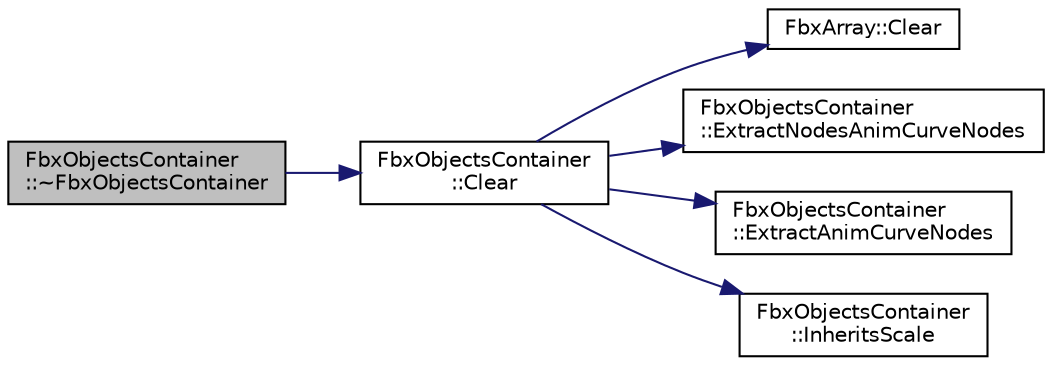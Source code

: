 digraph "FbxObjectsContainer::~FbxObjectsContainer"
{
  edge [fontname="Helvetica",fontsize="10",labelfontname="Helvetica",labelfontsize="10"];
  node [fontname="Helvetica",fontsize="10",shape=record];
  rankdir="LR";
  Node2 [label="FbxObjectsContainer\l::~FbxObjectsContainer",height=0.2,width=0.4,color="black", fillcolor="grey75", style="filled", fontcolor="black"];
  Node2 -> Node3 [color="midnightblue",fontsize="10",style="solid",fontname="Helvetica"];
  Node3 [label="FbxObjectsContainer\l::Clear",height=0.2,width=0.4,color="black", fillcolor="white", style="filled",URL="$class_fbx_objects_container.html#aef67efbc03df0eb8c643a680bab44737"];
  Node3 -> Node4 [color="midnightblue",fontsize="10",style="solid",fontname="Helvetica"];
  Node4 [label="FbxArray::Clear",height=0.2,width=0.4,color="black", fillcolor="white", style="filled",URL="$class_fbx_array.html#afeb2b8c53e6364a2d7a82b7a9f7de75f"];
  Node3 -> Node5 [color="midnightblue",fontsize="10",style="solid",fontname="Helvetica"];
  Node5 [label="FbxObjectsContainer\l::ExtractNodesAnimCurveNodes",height=0.2,width=0.4,color="black", fillcolor="white", style="filled",URL="$class_fbx_objects_container.html#aee1c40996023d5bc366599a64e609ccc"];
  Node3 -> Node6 [color="midnightblue",fontsize="10",style="solid",fontname="Helvetica"];
  Node6 [label="FbxObjectsContainer\l::ExtractAnimCurveNodes",height=0.2,width=0.4,color="black", fillcolor="white", style="filled",URL="$class_fbx_objects_container.html#a649c2ed49d0c9f7b06cd241ab1a35686"];
  Node3 -> Node7 [color="midnightblue",fontsize="10",style="solid",fontname="Helvetica"];
  Node7 [label="FbxObjectsContainer\l::InheritsScale",height=0.2,width=0.4,color="black", fillcolor="white", style="filled",URL="$class_fbx_objects_container.html#aede371a48bdbbdf4095ea95fe314ebb8"];
}
